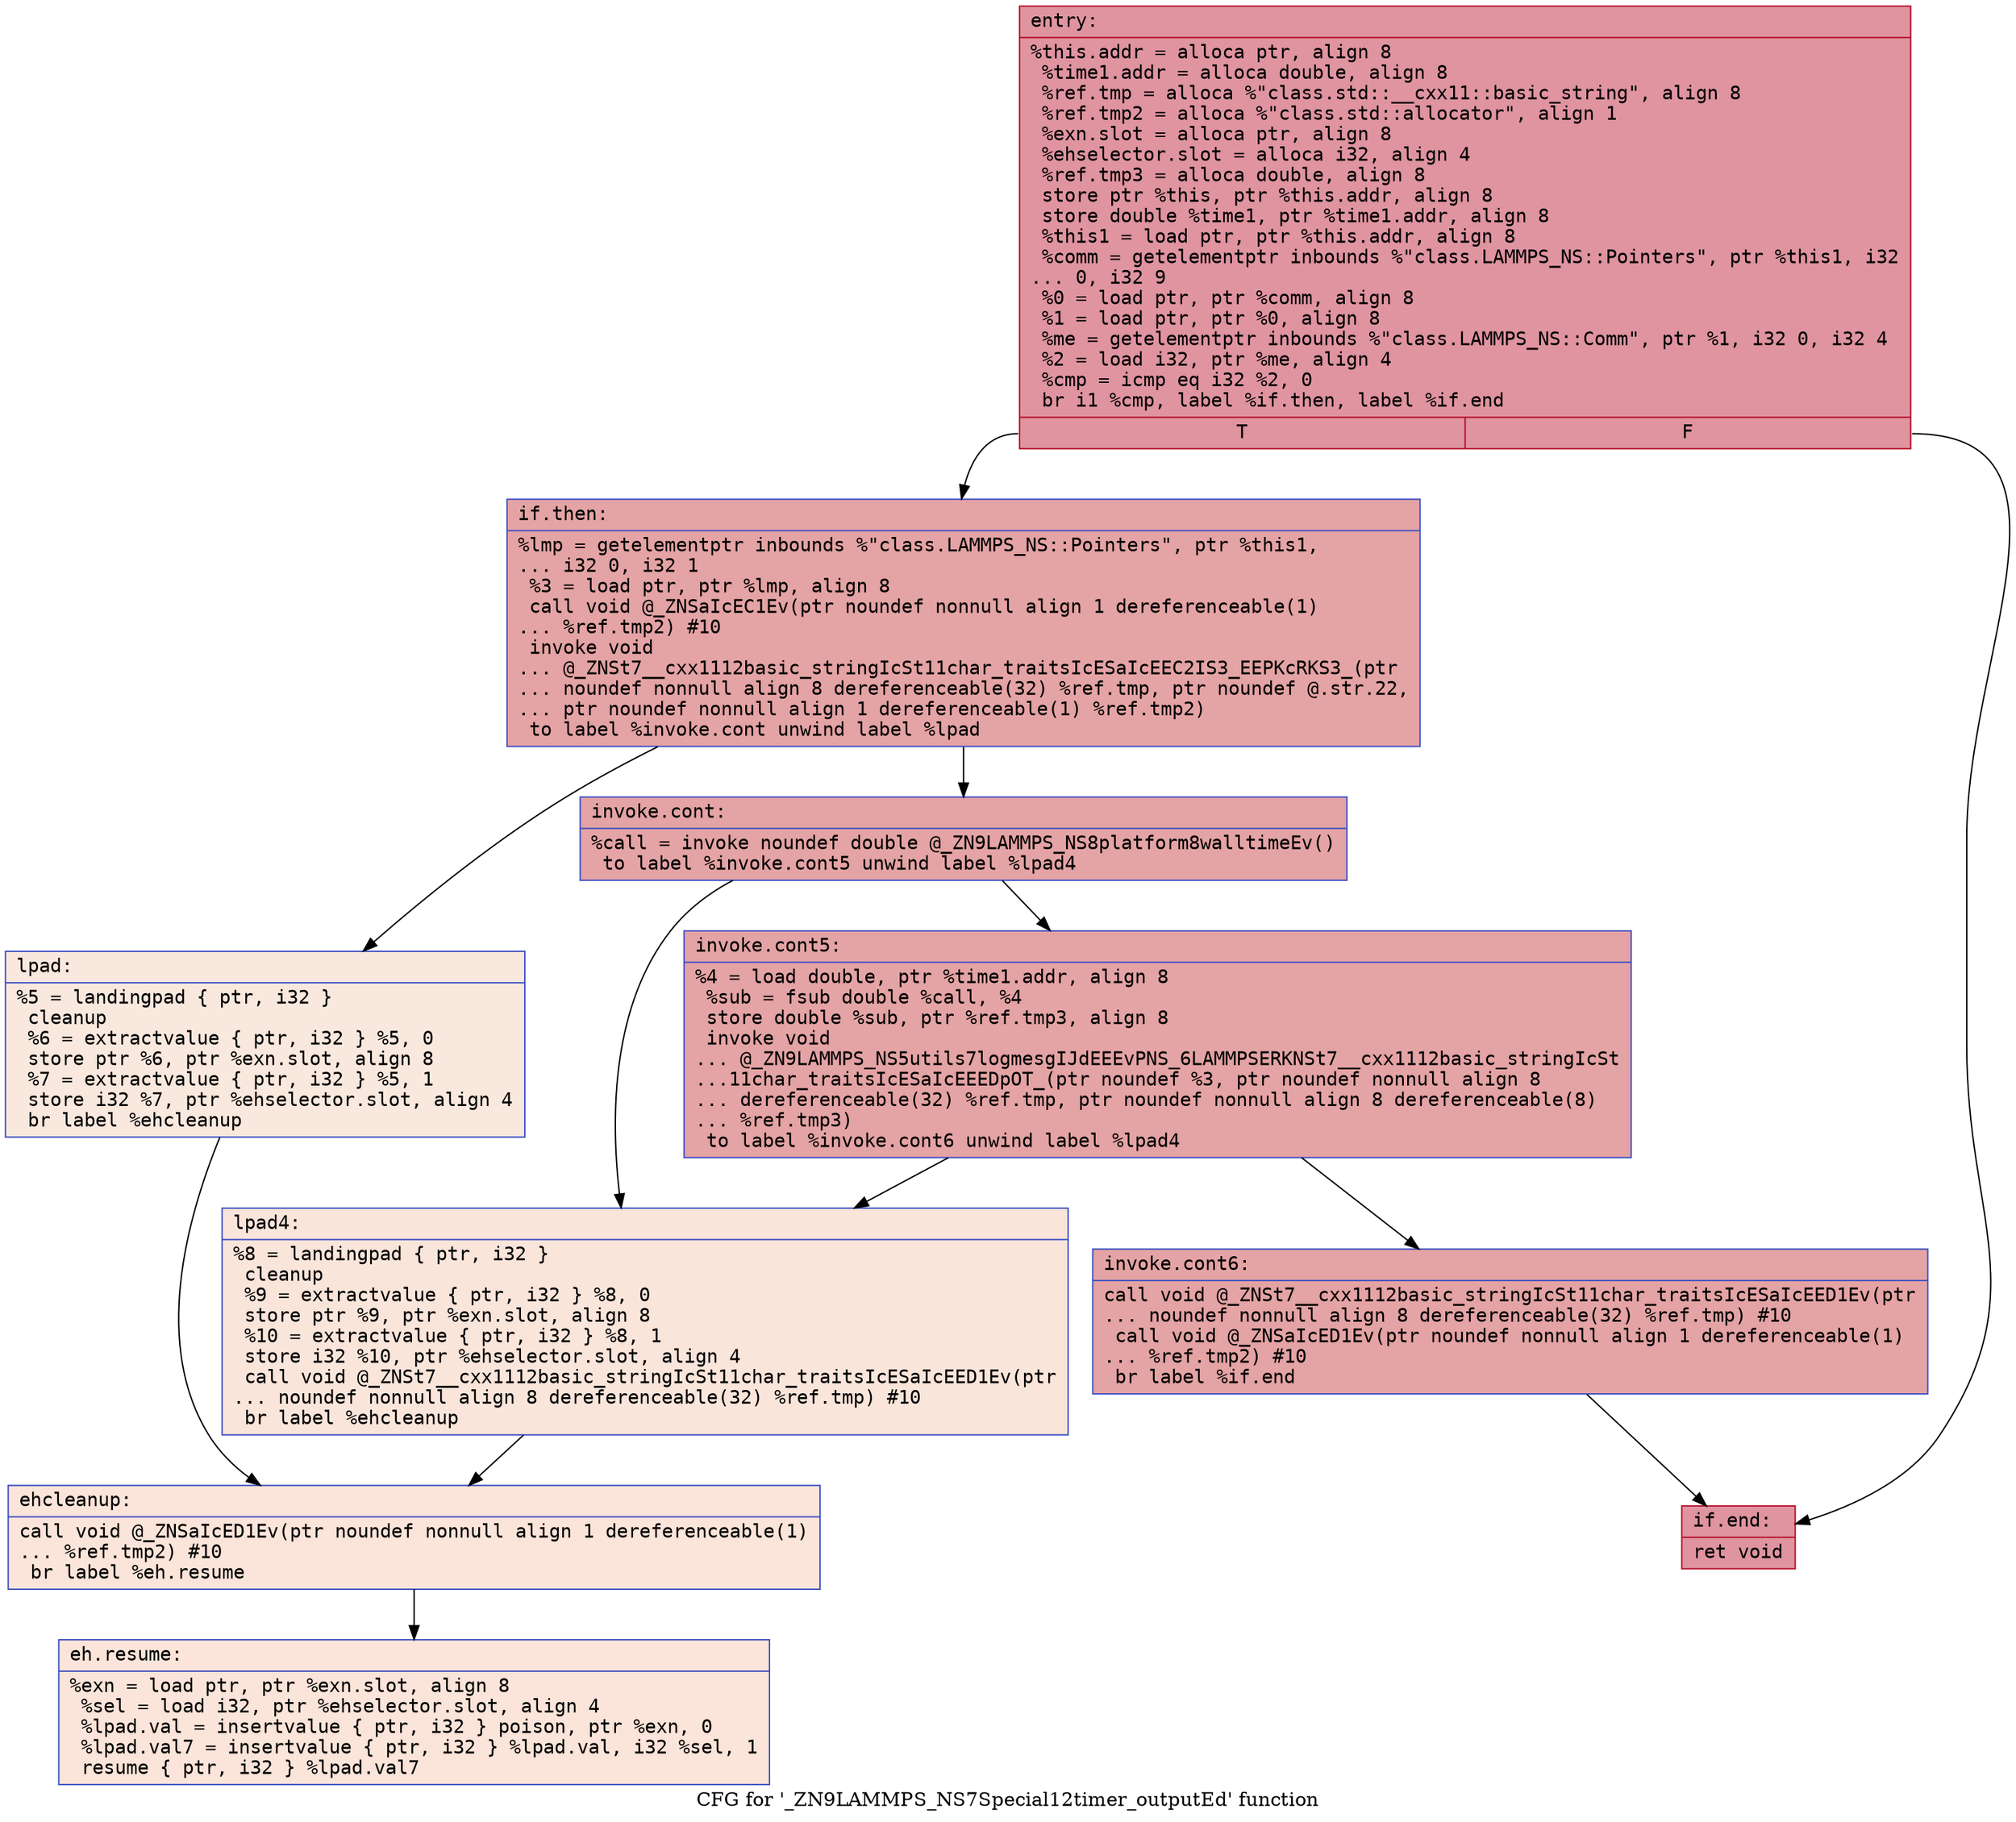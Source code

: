 digraph "CFG for '_ZN9LAMMPS_NS7Special12timer_outputEd' function" {
	label="CFG for '_ZN9LAMMPS_NS7Special12timer_outputEd' function";

	Node0x555def8456f0 [shape=record,color="#b70d28ff", style=filled, fillcolor="#b70d2870" fontname="Courier",label="{entry:\l|  %this.addr = alloca ptr, align 8\l  %time1.addr = alloca double, align 8\l  %ref.tmp = alloca %\"class.std::__cxx11::basic_string\", align 8\l  %ref.tmp2 = alloca %\"class.std::allocator\", align 1\l  %exn.slot = alloca ptr, align 8\l  %ehselector.slot = alloca i32, align 4\l  %ref.tmp3 = alloca double, align 8\l  store ptr %this, ptr %this.addr, align 8\l  store double %time1, ptr %time1.addr, align 8\l  %this1 = load ptr, ptr %this.addr, align 8\l  %comm = getelementptr inbounds %\"class.LAMMPS_NS::Pointers\", ptr %this1, i32\l... 0, i32 9\l  %0 = load ptr, ptr %comm, align 8\l  %1 = load ptr, ptr %0, align 8\l  %me = getelementptr inbounds %\"class.LAMMPS_NS::Comm\", ptr %1, i32 0, i32 4\l  %2 = load i32, ptr %me, align 4\l  %cmp = icmp eq i32 %2, 0\l  br i1 %cmp, label %if.then, label %if.end\l|{<s0>T|<s1>F}}"];
	Node0x555def8456f0:s0 -> Node0x555def84b490[tooltip="entry -> if.then\nProbability 37.50%" ];
	Node0x555def8456f0:s1 -> Node0x555def84b500[tooltip="entry -> if.end\nProbability 62.50%" ];
	Node0x555def84b490 [shape=record,color="#3d50c3ff", style=filled, fillcolor="#c32e3170" fontname="Courier",label="{if.then:\l|  %lmp = getelementptr inbounds %\"class.LAMMPS_NS::Pointers\", ptr %this1,\l... i32 0, i32 1\l  %3 = load ptr, ptr %lmp, align 8\l  call void @_ZNSaIcEC1Ev(ptr noundef nonnull align 1 dereferenceable(1)\l... %ref.tmp2) #10\l  invoke void\l... @_ZNSt7__cxx1112basic_stringIcSt11char_traitsIcESaIcEEC2IS3_EEPKcRKS3_(ptr\l... noundef nonnull align 8 dereferenceable(32) %ref.tmp, ptr noundef @.str.22,\l... ptr noundef nonnull align 1 dereferenceable(1) %ref.tmp2)\l          to label %invoke.cont unwind label %lpad\l}"];
	Node0x555def84b490 -> Node0x555def84b900[tooltip="if.then -> invoke.cont\nProbability 100.00%" ];
	Node0x555def84b490 -> Node0x555def84b980[tooltip="if.then -> lpad\nProbability 0.00%" ];
	Node0x555def84b900 [shape=record,color="#3d50c3ff", style=filled, fillcolor="#c32e3170" fontname="Courier",label="{invoke.cont:\l|  %call = invoke noundef double @_ZN9LAMMPS_NS8platform8walltimeEv()\l          to label %invoke.cont5 unwind label %lpad4\l}"];
	Node0x555def84b900 -> Node0x555def84b8b0[tooltip="invoke.cont -> invoke.cont5\nProbability 100.00%" ];
	Node0x555def84b900 -> Node0x555def84bc40[tooltip="invoke.cont -> lpad4\nProbability 0.00%" ];
	Node0x555def84b8b0 [shape=record,color="#3d50c3ff", style=filled, fillcolor="#c32e3170" fontname="Courier",label="{invoke.cont5:\l|  %4 = load double, ptr %time1.addr, align 8\l  %sub = fsub double %call, %4\l  store double %sub, ptr %ref.tmp3, align 8\l  invoke void\l... @_ZN9LAMMPS_NS5utils7logmesgIJdEEEvPNS_6LAMMPSERKNSt7__cxx1112basic_stringIcSt\l...11char_traitsIcESaIcEEEDpOT_(ptr noundef %3, ptr noundef nonnull align 8\l... dereferenceable(32) %ref.tmp, ptr noundef nonnull align 8 dereferenceable(8)\l... %ref.tmp3)\l          to label %invoke.cont6 unwind label %lpad4\l}"];
	Node0x555def84b8b0 -> Node0x555def84c080[tooltip="invoke.cont5 -> invoke.cont6\nProbability 100.00%" ];
	Node0x555def84b8b0 -> Node0x555def84bc40[tooltip="invoke.cont5 -> lpad4\nProbability 0.00%" ];
	Node0x555def84c080 [shape=record,color="#3d50c3ff", style=filled, fillcolor="#c32e3170" fontname="Courier",label="{invoke.cont6:\l|  call void @_ZNSt7__cxx1112basic_stringIcSt11char_traitsIcESaIcEED1Ev(ptr\l... noundef nonnull align 8 dereferenceable(32) %ref.tmp) #10\l  call void @_ZNSaIcED1Ev(ptr noundef nonnull align 1 dereferenceable(1)\l... %ref.tmp2) #10\l  br label %if.end\l}"];
	Node0x555def84c080 -> Node0x555def84b500[tooltip="invoke.cont6 -> if.end\nProbability 100.00%" ];
	Node0x555def84b980 [shape=record,color="#3d50c3ff", style=filled, fillcolor="#f2cab570" fontname="Courier",label="{lpad:\l|  %5 = landingpad \{ ptr, i32 \}\l          cleanup\l  %6 = extractvalue \{ ptr, i32 \} %5, 0\l  store ptr %6, ptr %exn.slot, align 8\l  %7 = extractvalue \{ ptr, i32 \} %5, 1\l  store i32 %7, ptr %ehselector.slot, align 4\l  br label %ehcleanup\l}"];
	Node0x555def84b980 -> Node0x555def84c8b0[tooltip="lpad -> ehcleanup\nProbability 100.00%" ];
	Node0x555def84bc40 [shape=record,color="#3d50c3ff", style=filled, fillcolor="#f4c5ad70" fontname="Courier",label="{lpad4:\l|  %8 = landingpad \{ ptr, i32 \}\l          cleanup\l  %9 = extractvalue \{ ptr, i32 \} %8, 0\l  store ptr %9, ptr %exn.slot, align 8\l  %10 = extractvalue \{ ptr, i32 \} %8, 1\l  store i32 %10, ptr %ehselector.slot, align 4\l  call void @_ZNSt7__cxx1112basic_stringIcSt11char_traitsIcESaIcEED1Ev(ptr\l... noundef nonnull align 8 dereferenceable(32) %ref.tmp) #10\l  br label %ehcleanup\l}"];
	Node0x555def84bc40 -> Node0x555def84c8b0[tooltip="lpad4 -> ehcleanup\nProbability 100.00%" ];
	Node0x555def84c8b0 [shape=record,color="#3d50c3ff", style=filled, fillcolor="#f5c1a970" fontname="Courier",label="{ehcleanup:\l|  call void @_ZNSaIcED1Ev(ptr noundef nonnull align 1 dereferenceable(1)\l... %ref.tmp2) #10\l  br label %eh.resume\l}"];
	Node0x555def84c8b0 -> Node0x555def84d050[tooltip="ehcleanup -> eh.resume\nProbability 100.00%" ];
	Node0x555def84b500 [shape=record,color="#b70d28ff", style=filled, fillcolor="#b70d2870" fontname="Courier",label="{if.end:\l|  ret void\l}"];
	Node0x555def84d050 [shape=record,color="#3d50c3ff", style=filled, fillcolor="#f5c1a970" fontname="Courier",label="{eh.resume:\l|  %exn = load ptr, ptr %exn.slot, align 8\l  %sel = load i32, ptr %ehselector.slot, align 4\l  %lpad.val = insertvalue \{ ptr, i32 \} poison, ptr %exn, 0\l  %lpad.val7 = insertvalue \{ ptr, i32 \} %lpad.val, i32 %sel, 1\l  resume \{ ptr, i32 \} %lpad.val7\l}"];
}
